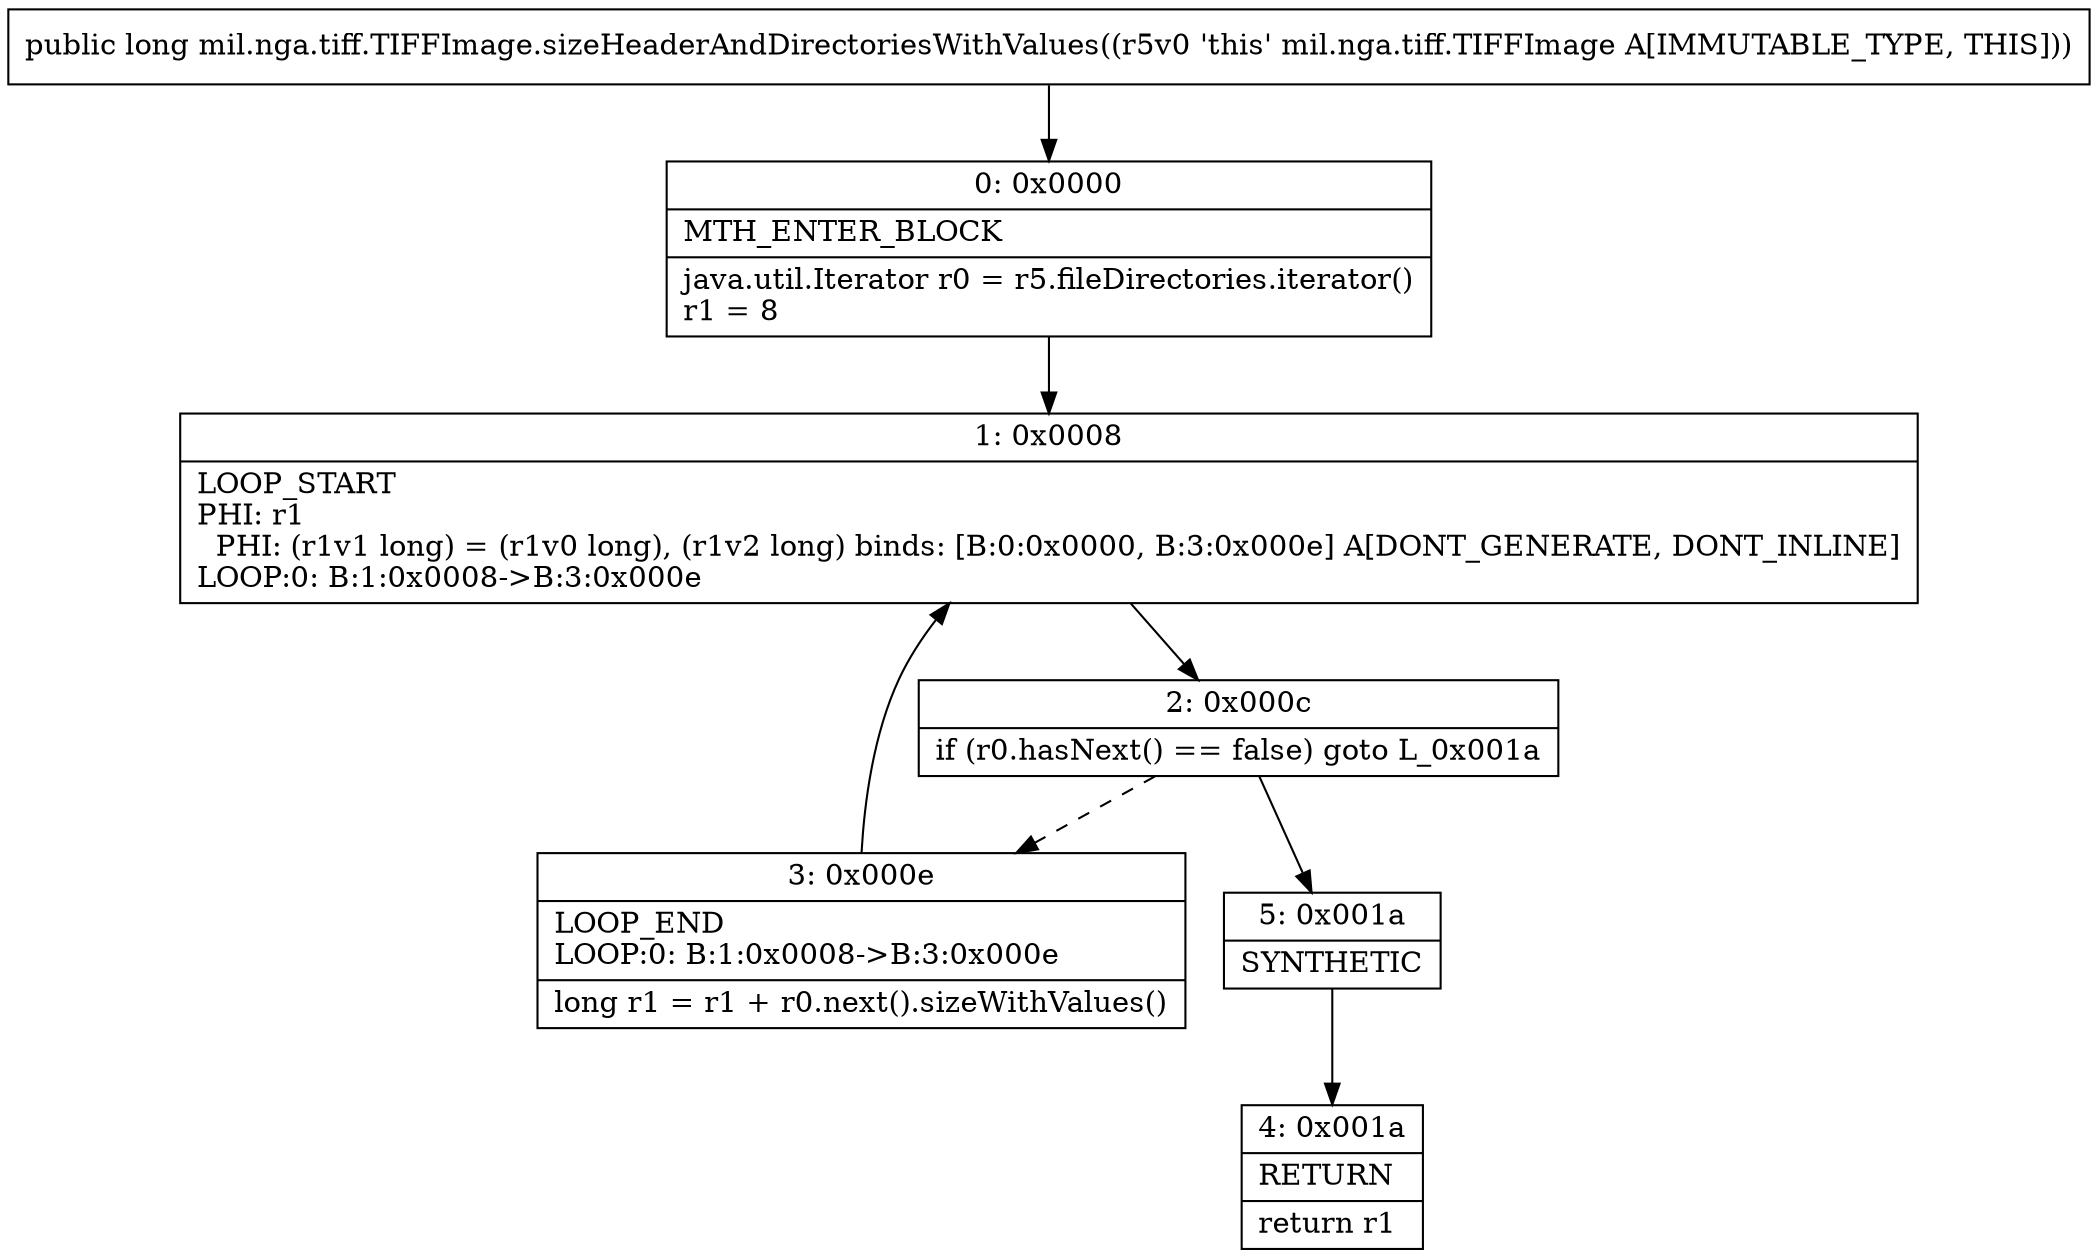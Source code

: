 digraph "CFG formil.nga.tiff.TIFFImage.sizeHeaderAndDirectoriesWithValues()J" {
Node_0 [shape=record,label="{0\:\ 0x0000|MTH_ENTER_BLOCK\l|java.util.Iterator r0 = r5.fileDirectories.iterator()\lr1 = 8\l}"];
Node_1 [shape=record,label="{1\:\ 0x0008|LOOP_START\lPHI: r1 \l  PHI: (r1v1 long) = (r1v0 long), (r1v2 long) binds: [B:0:0x0000, B:3:0x000e] A[DONT_GENERATE, DONT_INLINE]\lLOOP:0: B:1:0x0008\-\>B:3:0x000e\l}"];
Node_2 [shape=record,label="{2\:\ 0x000c|if (r0.hasNext() == false) goto L_0x001a\l}"];
Node_3 [shape=record,label="{3\:\ 0x000e|LOOP_END\lLOOP:0: B:1:0x0008\-\>B:3:0x000e\l|long r1 = r1 + r0.next().sizeWithValues()\l}"];
Node_4 [shape=record,label="{4\:\ 0x001a|RETURN\l|return r1\l}"];
Node_5 [shape=record,label="{5\:\ 0x001a|SYNTHETIC\l}"];
MethodNode[shape=record,label="{public long mil.nga.tiff.TIFFImage.sizeHeaderAndDirectoriesWithValues((r5v0 'this' mil.nga.tiff.TIFFImage A[IMMUTABLE_TYPE, THIS])) }"];
MethodNode -> Node_0;
Node_0 -> Node_1;
Node_1 -> Node_2;
Node_2 -> Node_3[style=dashed];
Node_2 -> Node_5;
Node_3 -> Node_1;
Node_5 -> Node_4;
}

